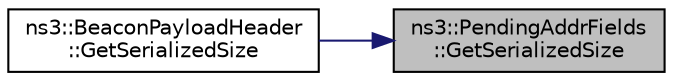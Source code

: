 digraph "ns3::PendingAddrFields::GetSerializedSize"
{
 // LATEX_PDF_SIZE
  edge [fontname="Helvetica",fontsize="10",labelfontname="Helvetica",labelfontsize="10"];
  node [fontname="Helvetica",fontsize="10",shape=record];
  rankdir="RL";
  Node1 [label="ns3::PendingAddrFields\l::GetSerializedSize",height=0.2,width=0.4,color="black", fillcolor="grey75", style="filled", fontcolor="black",tooltip="Get the size of the serialized Pending Address Fields."];
  Node1 -> Node2 [dir="back",color="midnightblue",fontsize="10",style="solid",fontname="Helvetica"];
  Node2 [label="ns3::BeaconPayloadHeader\l::GetSerializedSize",height=0.2,width=0.4,color="black", fillcolor="white", style="filled",URL="$classns3_1_1_beacon_payload_header.html#afd3731e6147636c38f198514c54d40e3",tooltip=" "];
}
